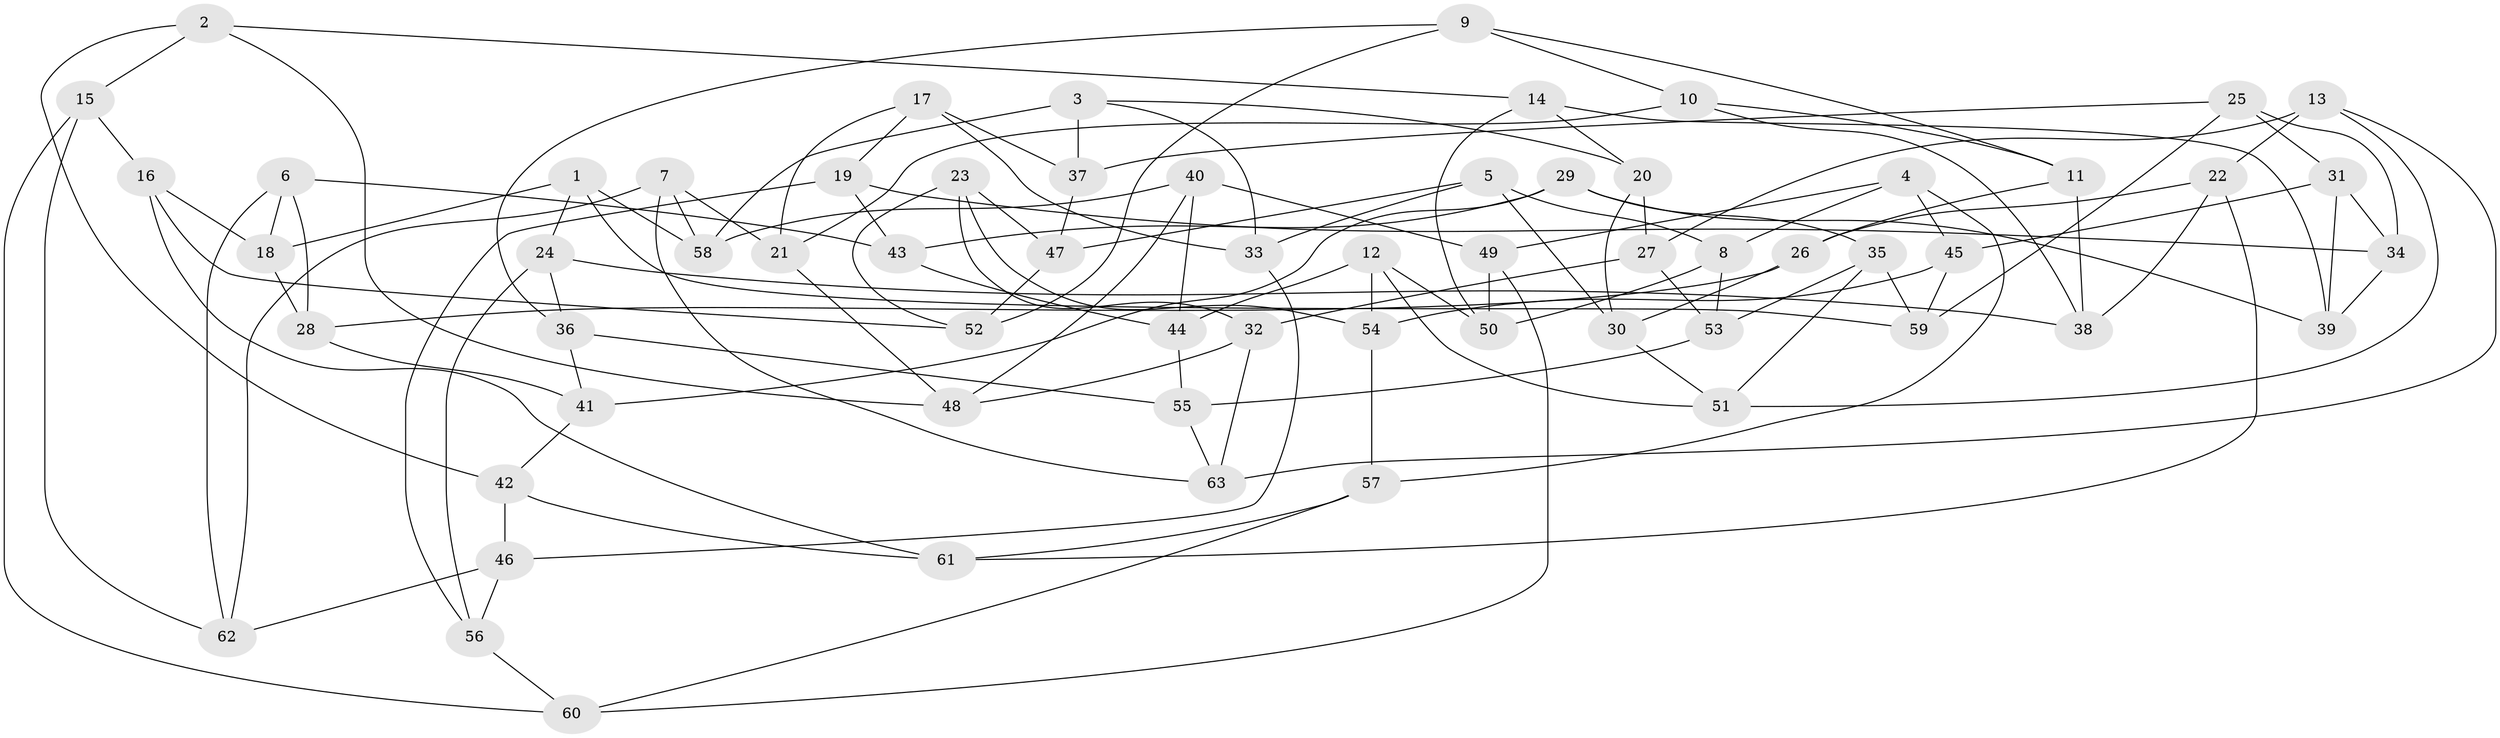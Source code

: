 // Generated by graph-tools (version 1.1) at 2025/57/03/09/25 04:57:26]
// undirected, 63 vertices, 126 edges
graph export_dot {
graph [start="1"]
  node [color=gray90,style=filled];
  1;
  2;
  3;
  4;
  5;
  6;
  7;
  8;
  9;
  10;
  11;
  12;
  13;
  14;
  15;
  16;
  17;
  18;
  19;
  20;
  21;
  22;
  23;
  24;
  25;
  26;
  27;
  28;
  29;
  30;
  31;
  32;
  33;
  34;
  35;
  36;
  37;
  38;
  39;
  40;
  41;
  42;
  43;
  44;
  45;
  46;
  47;
  48;
  49;
  50;
  51;
  52;
  53;
  54;
  55;
  56;
  57;
  58;
  59;
  60;
  61;
  62;
  63;
  1 -- 18;
  1 -- 59;
  1 -- 24;
  1 -- 58;
  2 -- 14;
  2 -- 15;
  2 -- 42;
  2 -- 48;
  3 -- 58;
  3 -- 33;
  3 -- 20;
  3 -- 37;
  4 -- 45;
  4 -- 8;
  4 -- 57;
  4 -- 49;
  5 -- 33;
  5 -- 47;
  5 -- 8;
  5 -- 30;
  6 -- 28;
  6 -- 62;
  6 -- 43;
  6 -- 18;
  7 -- 58;
  7 -- 62;
  7 -- 21;
  7 -- 63;
  8 -- 53;
  8 -- 50;
  9 -- 36;
  9 -- 52;
  9 -- 10;
  9 -- 11;
  10 -- 38;
  10 -- 11;
  10 -- 21;
  11 -- 26;
  11 -- 38;
  12 -- 44;
  12 -- 54;
  12 -- 50;
  12 -- 51;
  13 -- 22;
  13 -- 51;
  13 -- 27;
  13 -- 63;
  14 -- 20;
  14 -- 50;
  14 -- 39;
  15 -- 62;
  15 -- 16;
  15 -- 60;
  16 -- 52;
  16 -- 18;
  16 -- 61;
  17 -- 19;
  17 -- 33;
  17 -- 21;
  17 -- 37;
  18 -- 28;
  19 -- 34;
  19 -- 56;
  19 -- 43;
  20 -- 30;
  20 -- 27;
  21 -- 48;
  22 -- 38;
  22 -- 26;
  22 -- 61;
  23 -- 52;
  23 -- 47;
  23 -- 32;
  23 -- 54;
  24 -- 36;
  24 -- 56;
  24 -- 38;
  25 -- 37;
  25 -- 59;
  25 -- 31;
  25 -- 34;
  26 -- 30;
  26 -- 28;
  27 -- 32;
  27 -- 53;
  28 -- 41;
  29 -- 35;
  29 -- 39;
  29 -- 41;
  29 -- 43;
  30 -- 51;
  31 -- 34;
  31 -- 39;
  31 -- 45;
  32 -- 63;
  32 -- 48;
  33 -- 46;
  34 -- 39;
  35 -- 51;
  35 -- 53;
  35 -- 59;
  36 -- 41;
  36 -- 55;
  37 -- 47;
  40 -- 58;
  40 -- 49;
  40 -- 48;
  40 -- 44;
  41 -- 42;
  42 -- 46;
  42 -- 61;
  43 -- 44;
  44 -- 55;
  45 -- 59;
  45 -- 54;
  46 -- 56;
  46 -- 62;
  47 -- 52;
  49 -- 60;
  49 -- 50;
  53 -- 55;
  54 -- 57;
  55 -- 63;
  56 -- 60;
  57 -- 60;
  57 -- 61;
}
